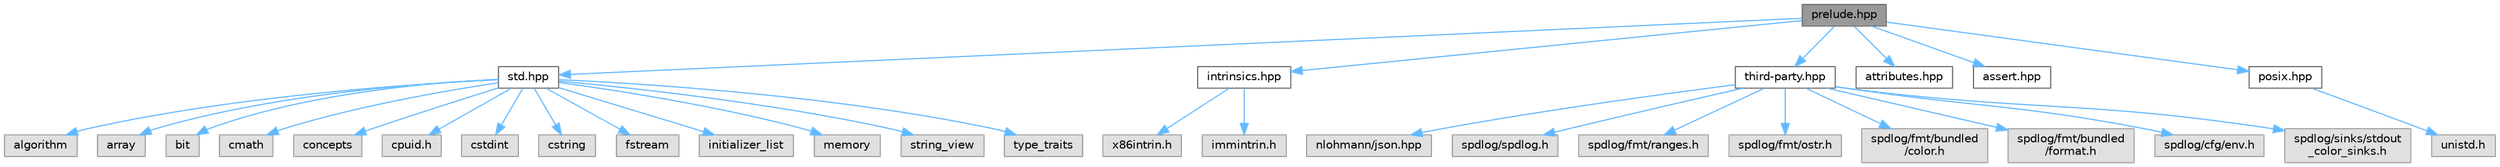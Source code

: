 digraph "prelude.hpp"
{
 // INTERACTIVE_SVG=YES
 // LATEX_PDF_SIZE
  bgcolor="transparent";
  edge [fontname=Helvetica,fontsize=10,labelfontname=Helvetica,labelfontsize=10];
  node [fontname=Helvetica,fontsize=10,shape=box,height=0.2,width=0.4];
  Node1 [id="Node000001",label="prelude.hpp",height=0.2,width=0.4,color="gray40", fillcolor="grey60", style="filled", fontcolor="black",tooltip=" "];
  Node1 -> Node2 [id="edge1_Node000001_Node000002",color="steelblue1",style="solid",tooltip=" "];
  Node2 [id="Node000002",label="std.hpp",height=0.2,width=0.4,color="grey40", fillcolor="white", style="filled",URL="$std_8hpp.html",tooltip="The C++ std library."];
  Node2 -> Node3 [id="edge2_Node000002_Node000003",color="steelblue1",style="solid",tooltip=" "];
  Node3 [id="Node000003",label="algorithm",height=0.2,width=0.4,color="grey60", fillcolor="#E0E0E0", style="filled",tooltip=" "];
  Node2 -> Node4 [id="edge3_Node000002_Node000004",color="steelblue1",style="solid",tooltip=" "];
  Node4 [id="Node000004",label="array",height=0.2,width=0.4,color="grey60", fillcolor="#E0E0E0", style="filled",tooltip=" "];
  Node2 -> Node5 [id="edge4_Node000002_Node000005",color="steelblue1",style="solid",tooltip=" "];
  Node5 [id="Node000005",label="bit",height=0.2,width=0.4,color="grey60", fillcolor="#E0E0E0", style="filled",tooltip=" "];
  Node2 -> Node6 [id="edge5_Node000002_Node000006",color="steelblue1",style="solid",tooltip=" "];
  Node6 [id="Node000006",label="cmath",height=0.2,width=0.4,color="grey60", fillcolor="#E0E0E0", style="filled",tooltip=" "];
  Node2 -> Node7 [id="edge6_Node000002_Node000007",color="steelblue1",style="solid",tooltip=" "];
  Node7 [id="Node000007",label="concepts",height=0.2,width=0.4,color="grey60", fillcolor="#E0E0E0", style="filled",tooltip=" "];
  Node2 -> Node8 [id="edge7_Node000002_Node000008",color="steelblue1",style="solid",tooltip=" "];
  Node8 [id="Node000008",label="cpuid.h",height=0.2,width=0.4,color="grey60", fillcolor="#E0E0E0", style="filled",tooltip=" "];
  Node2 -> Node9 [id="edge8_Node000002_Node000009",color="steelblue1",style="solid",tooltip=" "];
  Node9 [id="Node000009",label="cstdint",height=0.2,width=0.4,color="grey60", fillcolor="#E0E0E0", style="filled",tooltip=" "];
  Node2 -> Node10 [id="edge9_Node000002_Node000010",color="steelblue1",style="solid",tooltip=" "];
  Node10 [id="Node000010",label="cstring",height=0.2,width=0.4,color="grey60", fillcolor="#E0E0E0", style="filled",tooltip=" "];
  Node2 -> Node11 [id="edge10_Node000002_Node000011",color="steelblue1",style="solid",tooltip=" "];
  Node11 [id="Node000011",label="fstream",height=0.2,width=0.4,color="grey60", fillcolor="#E0E0E0", style="filled",tooltip=" "];
  Node2 -> Node12 [id="edge11_Node000002_Node000012",color="steelblue1",style="solid",tooltip=" "];
  Node12 [id="Node000012",label="initializer_list",height=0.2,width=0.4,color="grey60", fillcolor="#E0E0E0", style="filled",tooltip=" "];
  Node2 -> Node13 [id="edge12_Node000002_Node000013",color="steelblue1",style="solid",tooltip=" "];
  Node13 [id="Node000013",label="memory",height=0.2,width=0.4,color="grey60", fillcolor="#E0E0E0", style="filled",tooltip=" "];
  Node2 -> Node14 [id="edge13_Node000002_Node000014",color="steelblue1",style="solid",tooltip=" "];
  Node14 [id="Node000014",label="string_view",height=0.2,width=0.4,color="grey60", fillcolor="#E0E0E0", style="filled",tooltip=" "];
  Node2 -> Node15 [id="edge14_Node000002_Node000015",color="steelblue1",style="solid",tooltip=" "];
  Node15 [id="Node000015",label="type_traits",height=0.2,width=0.4,color="grey60", fillcolor="#E0E0E0", style="filled",tooltip=" "];
  Node1 -> Node16 [id="edge15_Node000001_Node000016",color="steelblue1",style="solid",tooltip=" "];
  Node16 [id="Node000016",label="intrinsics.hpp",height=0.2,width=0.4,color="grey40", fillcolor="white", style="filled",URL="$intrinsics_8hpp.html",tooltip="Imports all of our platform-specific intrinsics once as part of the PCH."];
  Node16 -> Node17 [id="edge16_Node000016_Node000017",color="steelblue1",style="solid",tooltip=" "];
  Node17 [id="Node000017",label="x86intrin.h",height=0.2,width=0.4,color="grey60", fillcolor="#E0E0E0", style="filled",tooltip=" "];
  Node16 -> Node18 [id="edge17_Node000016_Node000018",color="steelblue1",style="solid",tooltip=" "];
  Node18 [id="Node000018",label="immintrin.h",height=0.2,width=0.4,color="grey60", fillcolor="#E0E0E0", style="filled",tooltip=" "];
  Node1 -> Node19 [id="edge18_Node000001_Node000019",color="steelblue1",style="solid",tooltip=" "];
  Node19 [id="Node000019",label="third-party.hpp",height=0.2,width=0.4,color="grey40", fillcolor="white", style="filled",URL="$third-party_8hpp.html",tooltip="third-party libraries"];
  Node19 -> Node20 [id="edge19_Node000019_Node000020",color="steelblue1",style="solid",tooltip=" "];
  Node20 [id="Node000020",label="nlohmann/json.hpp",height=0.2,width=0.4,color="grey60", fillcolor="#E0E0E0", style="filled",tooltip=" "];
  Node19 -> Node21 [id="edge20_Node000019_Node000021",color="steelblue1",style="solid",tooltip=" "];
  Node21 [id="Node000021",label="spdlog/spdlog.h",height=0.2,width=0.4,color="grey60", fillcolor="#E0E0E0", style="filled",tooltip=" "];
  Node19 -> Node22 [id="edge21_Node000019_Node000022",color="steelblue1",style="solid",tooltip=" "];
  Node22 [id="Node000022",label="spdlog/fmt/ranges.h",height=0.2,width=0.4,color="grey60", fillcolor="#E0E0E0", style="filled",tooltip=" "];
  Node19 -> Node23 [id="edge22_Node000019_Node000023",color="steelblue1",style="solid",tooltip=" "];
  Node23 [id="Node000023",label="spdlog/fmt/ostr.h",height=0.2,width=0.4,color="grey60", fillcolor="#E0E0E0", style="filled",tooltip=" "];
  Node19 -> Node24 [id="edge23_Node000019_Node000024",color="steelblue1",style="solid",tooltip=" "];
  Node24 [id="Node000024",label="spdlog/fmt/bundled\l/color.h",height=0.2,width=0.4,color="grey60", fillcolor="#E0E0E0", style="filled",tooltip=" "];
  Node19 -> Node25 [id="edge24_Node000019_Node000025",color="steelblue1",style="solid",tooltip=" "];
  Node25 [id="Node000025",label="spdlog/fmt/bundled\l/format.h",height=0.2,width=0.4,color="grey60", fillcolor="#E0E0E0", style="filled",tooltip=" "];
  Node19 -> Node26 [id="edge25_Node000019_Node000026",color="steelblue1",style="solid",tooltip=" "];
  Node26 [id="Node000026",label="spdlog/cfg/env.h",height=0.2,width=0.4,color="grey60", fillcolor="#E0E0E0", style="filled",tooltip=" "];
  Node19 -> Node27 [id="edge26_Node000019_Node000027",color="steelblue1",style="solid",tooltip=" "];
  Node27 [id="Node000027",label="spdlog/sinks/stdout\l_color_sinks.h",height=0.2,width=0.4,color="grey60", fillcolor="#E0E0E0", style="filled",tooltip=" "];
  Node1 -> Node28 [id="edge27_Node000001_Node000028",color="steelblue1",style="solid",tooltip=" "];
  Node28 [id="Node000028",label="attributes.hpp",height=0.2,width=0.4,color="grey40", fillcolor="white", style="filled",URL="$attributes_8hpp.html",tooltip="an opinionated subset of clang/gcc attributes"];
  Node1 -> Node29 [id="edge28_Node000001_Node000029",color="steelblue1",style="solid",tooltip=" "];
  Node29 [id="Node000029",label="assert.hpp",height=0.2,width=0.4,color="grey40", fillcolor="white", style="filled",URL="$assert_8hpp.html",tooltip="assert even during release"];
  Node1 -> Node30 [id="edge29_Node000001_Node000030",color="steelblue1",style="solid",tooltip=" "];
  Node30 [id="Node000030",label="posix.hpp",height=0.2,width=0.4,color="grey40", fillcolor="white", style="filled",URL="$posix_8hpp.html",tooltip="Posix headers."];
  Node30 -> Node31 [id="edge30_Node000030_Node000031",color="steelblue1",style="solid",tooltip=" "];
  Node31 [id="Node000031",label="unistd.h",height=0.2,width=0.4,color="grey60", fillcolor="#E0E0E0", style="filled",tooltip=" "];
}
